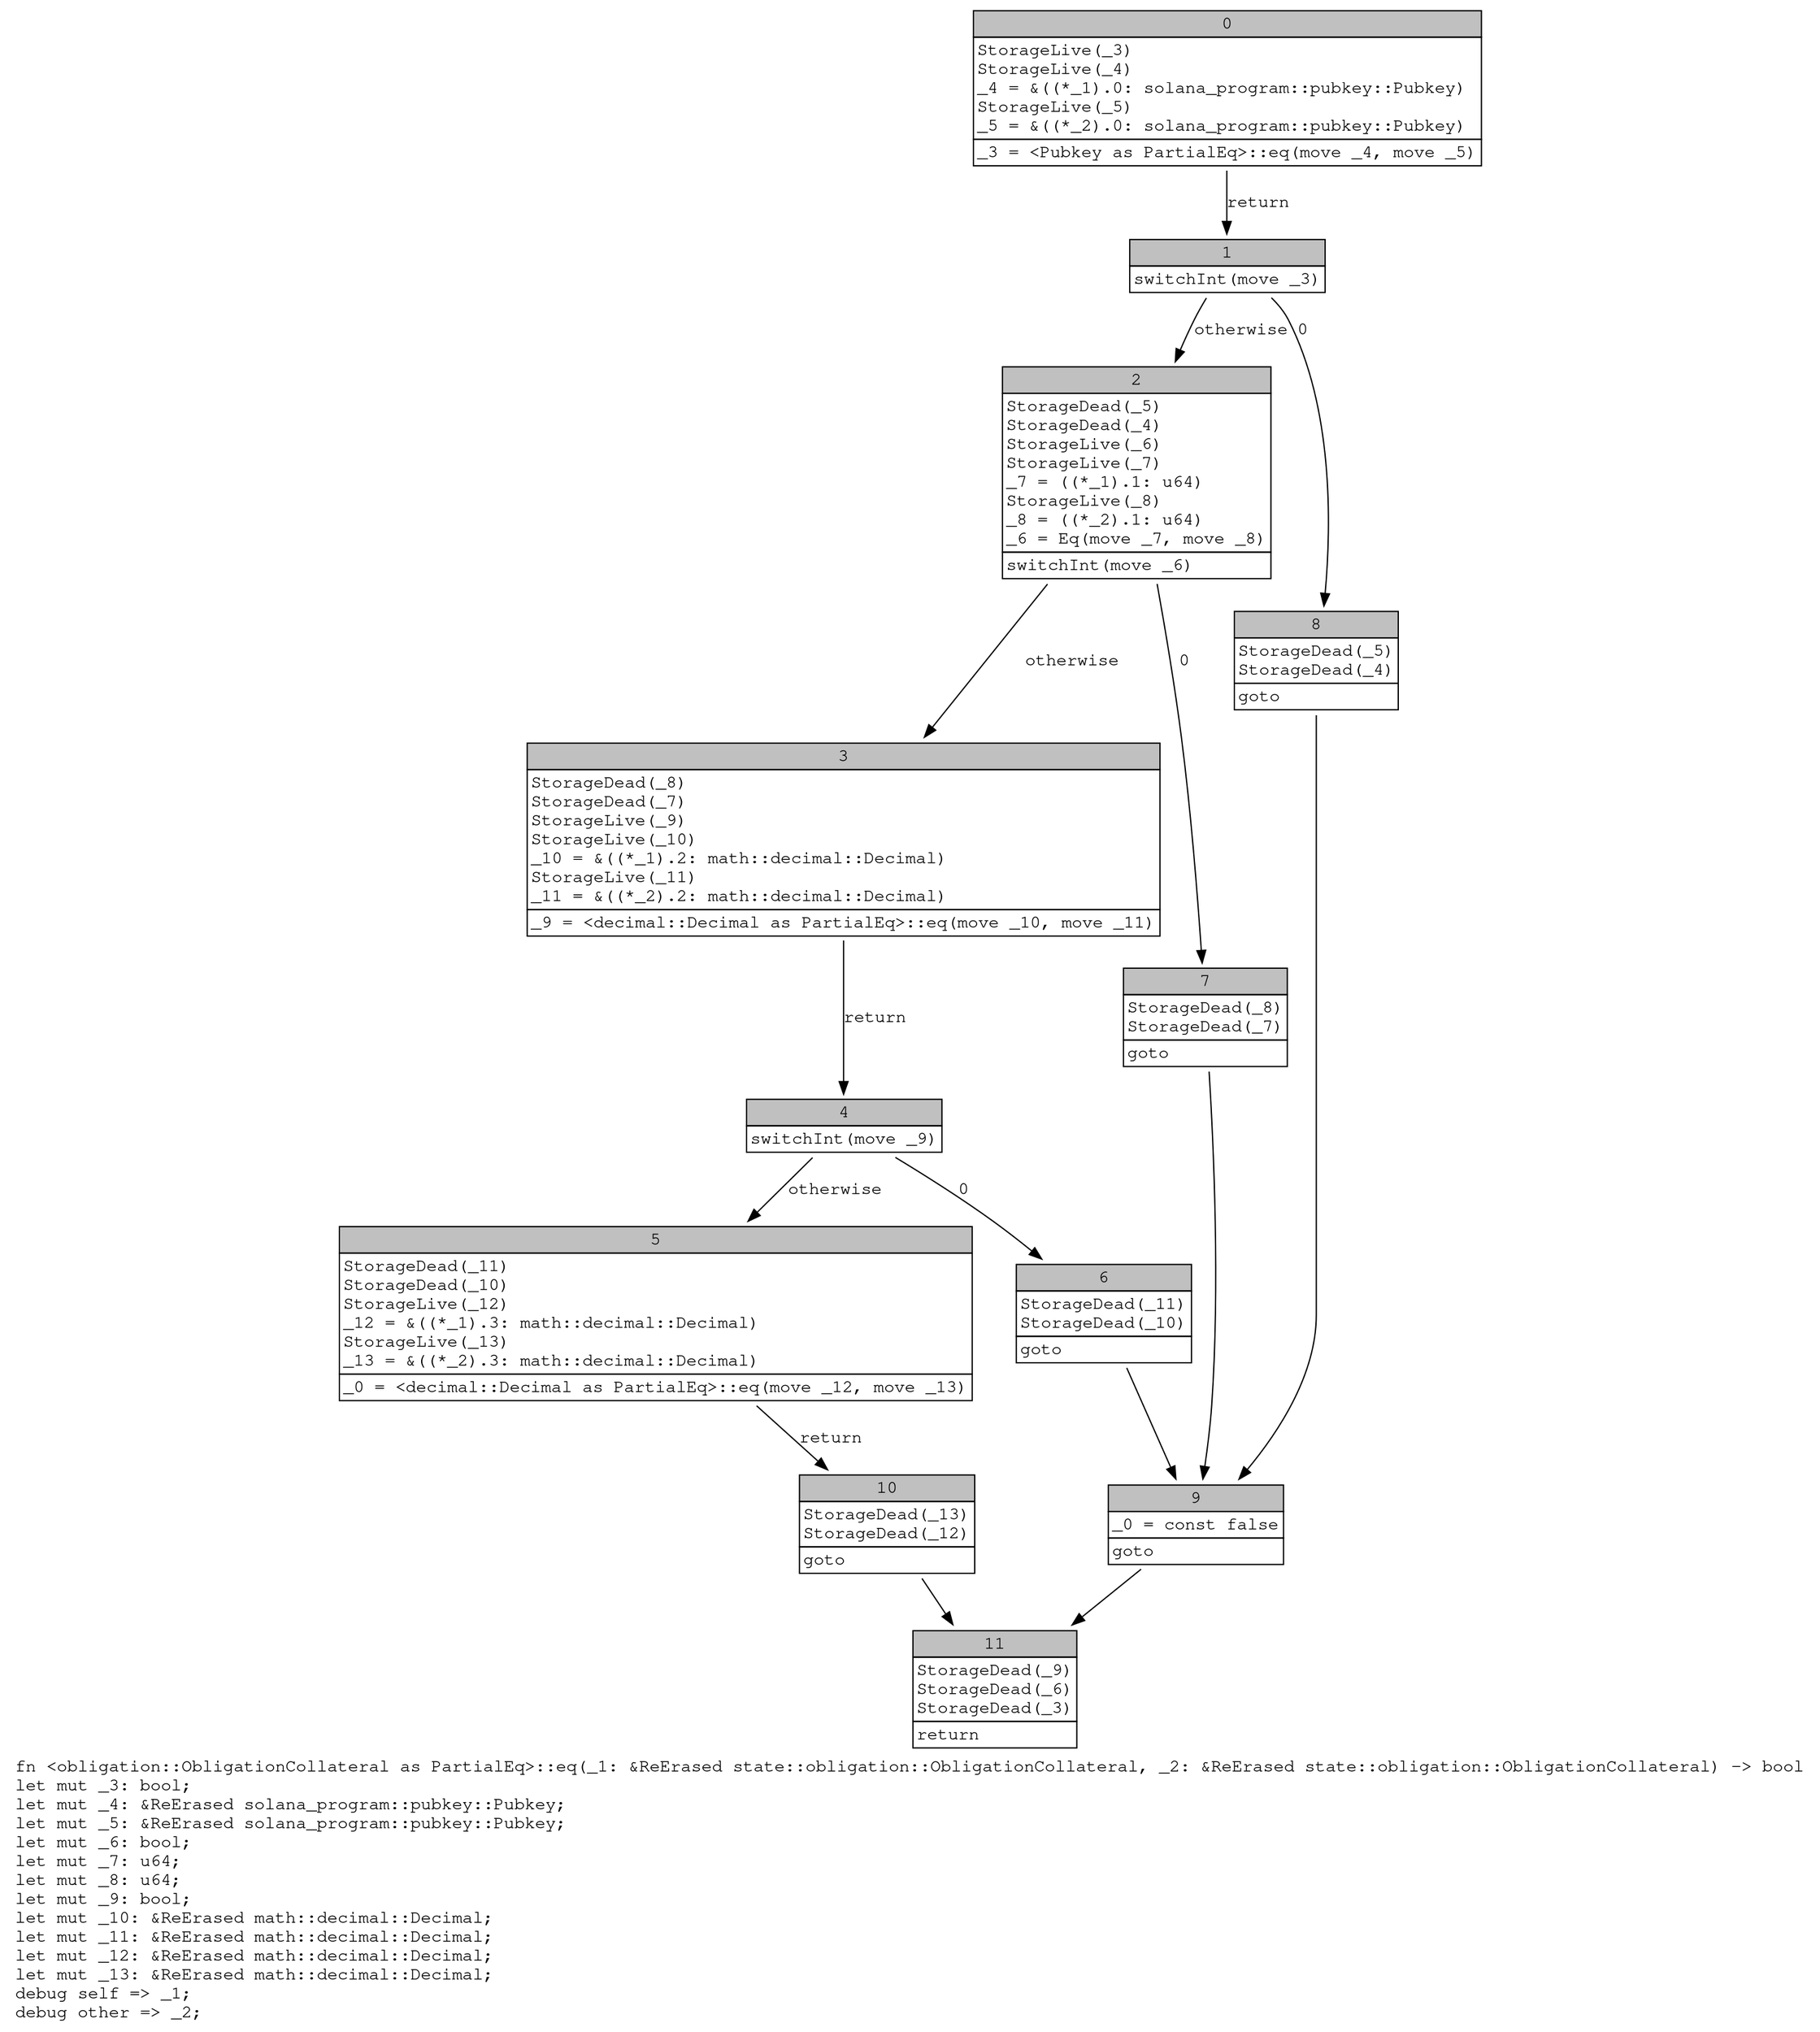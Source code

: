 digraph Mir_0_2009 {
    graph [fontname="Courier, monospace"];
    node [fontname="Courier, monospace"];
    edge [fontname="Courier, monospace"];
    label=<fn &lt;obligation::ObligationCollateral as PartialEq&gt;::eq(_1: &amp;ReErased state::obligation::ObligationCollateral, _2: &amp;ReErased state::obligation::ObligationCollateral) -&gt; bool<br align="left"/>let mut _3: bool;<br align="left"/>let mut _4: &amp;ReErased solana_program::pubkey::Pubkey;<br align="left"/>let mut _5: &amp;ReErased solana_program::pubkey::Pubkey;<br align="left"/>let mut _6: bool;<br align="left"/>let mut _7: u64;<br align="left"/>let mut _8: u64;<br align="left"/>let mut _9: bool;<br align="left"/>let mut _10: &amp;ReErased math::decimal::Decimal;<br align="left"/>let mut _11: &amp;ReErased math::decimal::Decimal;<br align="left"/>let mut _12: &amp;ReErased math::decimal::Decimal;<br align="left"/>let mut _13: &amp;ReErased math::decimal::Decimal;<br align="left"/>debug self =&gt; _1;<br align="left"/>debug other =&gt; _2;<br align="left"/>>;
    bb0__0_2009 [shape="none", label=<<table border="0" cellborder="1" cellspacing="0"><tr><td bgcolor="gray" align="center" colspan="1">0</td></tr><tr><td align="left" balign="left">StorageLive(_3)<br/>StorageLive(_4)<br/>_4 = &amp;((*_1).0: solana_program::pubkey::Pubkey)<br/>StorageLive(_5)<br/>_5 = &amp;((*_2).0: solana_program::pubkey::Pubkey)<br/></td></tr><tr><td align="left">_3 = &lt;Pubkey as PartialEq&gt;::eq(move _4, move _5)</td></tr></table>>];
    bb1__0_2009 [shape="none", label=<<table border="0" cellborder="1" cellspacing="0"><tr><td bgcolor="gray" align="center" colspan="1">1</td></tr><tr><td align="left">switchInt(move _3)</td></tr></table>>];
    bb2__0_2009 [shape="none", label=<<table border="0" cellborder="1" cellspacing="0"><tr><td bgcolor="gray" align="center" colspan="1">2</td></tr><tr><td align="left" balign="left">StorageDead(_5)<br/>StorageDead(_4)<br/>StorageLive(_6)<br/>StorageLive(_7)<br/>_7 = ((*_1).1: u64)<br/>StorageLive(_8)<br/>_8 = ((*_2).1: u64)<br/>_6 = Eq(move _7, move _8)<br/></td></tr><tr><td align="left">switchInt(move _6)</td></tr></table>>];
    bb3__0_2009 [shape="none", label=<<table border="0" cellborder="1" cellspacing="0"><tr><td bgcolor="gray" align="center" colspan="1">3</td></tr><tr><td align="left" balign="left">StorageDead(_8)<br/>StorageDead(_7)<br/>StorageLive(_9)<br/>StorageLive(_10)<br/>_10 = &amp;((*_1).2: math::decimal::Decimal)<br/>StorageLive(_11)<br/>_11 = &amp;((*_2).2: math::decimal::Decimal)<br/></td></tr><tr><td align="left">_9 = &lt;decimal::Decimal as PartialEq&gt;::eq(move _10, move _11)</td></tr></table>>];
    bb4__0_2009 [shape="none", label=<<table border="0" cellborder="1" cellspacing="0"><tr><td bgcolor="gray" align="center" colspan="1">4</td></tr><tr><td align="left">switchInt(move _9)</td></tr></table>>];
    bb5__0_2009 [shape="none", label=<<table border="0" cellborder="1" cellspacing="0"><tr><td bgcolor="gray" align="center" colspan="1">5</td></tr><tr><td align="left" balign="left">StorageDead(_11)<br/>StorageDead(_10)<br/>StorageLive(_12)<br/>_12 = &amp;((*_1).3: math::decimal::Decimal)<br/>StorageLive(_13)<br/>_13 = &amp;((*_2).3: math::decimal::Decimal)<br/></td></tr><tr><td align="left">_0 = &lt;decimal::Decimal as PartialEq&gt;::eq(move _12, move _13)</td></tr></table>>];
    bb6__0_2009 [shape="none", label=<<table border="0" cellborder="1" cellspacing="0"><tr><td bgcolor="gray" align="center" colspan="1">6</td></tr><tr><td align="left" balign="left">StorageDead(_11)<br/>StorageDead(_10)<br/></td></tr><tr><td align="left">goto</td></tr></table>>];
    bb7__0_2009 [shape="none", label=<<table border="0" cellborder="1" cellspacing="0"><tr><td bgcolor="gray" align="center" colspan="1">7</td></tr><tr><td align="left" balign="left">StorageDead(_8)<br/>StorageDead(_7)<br/></td></tr><tr><td align="left">goto</td></tr></table>>];
    bb8__0_2009 [shape="none", label=<<table border="0" cellborder="1" cellspacing="0"><tr><td bgcolor="gray" align="center" colspan="1">8</td></tr><tr><td align="left" balign="left">StorageDead(_5)<br/>StorageDead(_4)<br/></td></tr><tr><td align="left">goto</td></tr></table>>];
    bb9__0_2009 [shape="none", label=<<table border="0" cellborder="1" cellspacing="0"><tr><td bgcolor="gray" align="center" colspan="1">9</td></tr><tr><td align="left" balign="left">_0 = const false<br/></td></tr><tr><td align="left">goto</td></tr></table>>];
    bb10__0_2009 [shape="none", label=<<table border="0" cellborder="1" cellspacing="0"><tr><td bgcolor="gray" align="center" colspan="1">10</td></tr><tr><td align="left" balign="left">StorageDead(_13)<br/>StorageDead(_12)<br/></td></tr><tr><td align="left">goto</td></tr></table>>];
    bb11__0_2009 [shape="none", label=<<table border="0" cellborder="1" cellspacing="0"><tr><td bgcolor="gray" align="center" colspan="1">11</td></tr><tr><td align="left" balign="left">StorageDead(_9)<br/>StorageDead(_6)<br/>StorageDead(_3)<br/></td></tr><tr><td align="left">return</td></tr></table>>];
    bb0__0_2009 -> bb1__0_2009 [label="return"];
    bb1__0_2009 -> bb8__0_2009 [label="0"];
    bb1__0_2009 -> bb2__0_2009 [label="otherwise"];
    bb2__0_2009 -> bb7__0_2009 [label="0"];
    bb2__0_2009 -> bb3__0_2009 [label="otherwise"];
    bb3__0_2009 -> bb4__0_2009 [label="return"];
    bb4__0_2009 -> bb6__0_2009 [label="0"];
    bb4__0_2009 -> bb5__0_2009 [label="otherwise"];
    bb5__0_2009 -> bb10__0_2009 [label="return"];
    bb6__0_2009 -> bb9__0_2009 [label=""];
    bb7__0_2009 -> bb9__0_2009 [label=""];
    bb8__0_2009 -> bb9__0_2009 [label=""];
    bb9__0_2009 -> bb11__0_2009 [label=""];
    bb10__0_2009 -> bb11__0_2009 [label=""];
}

